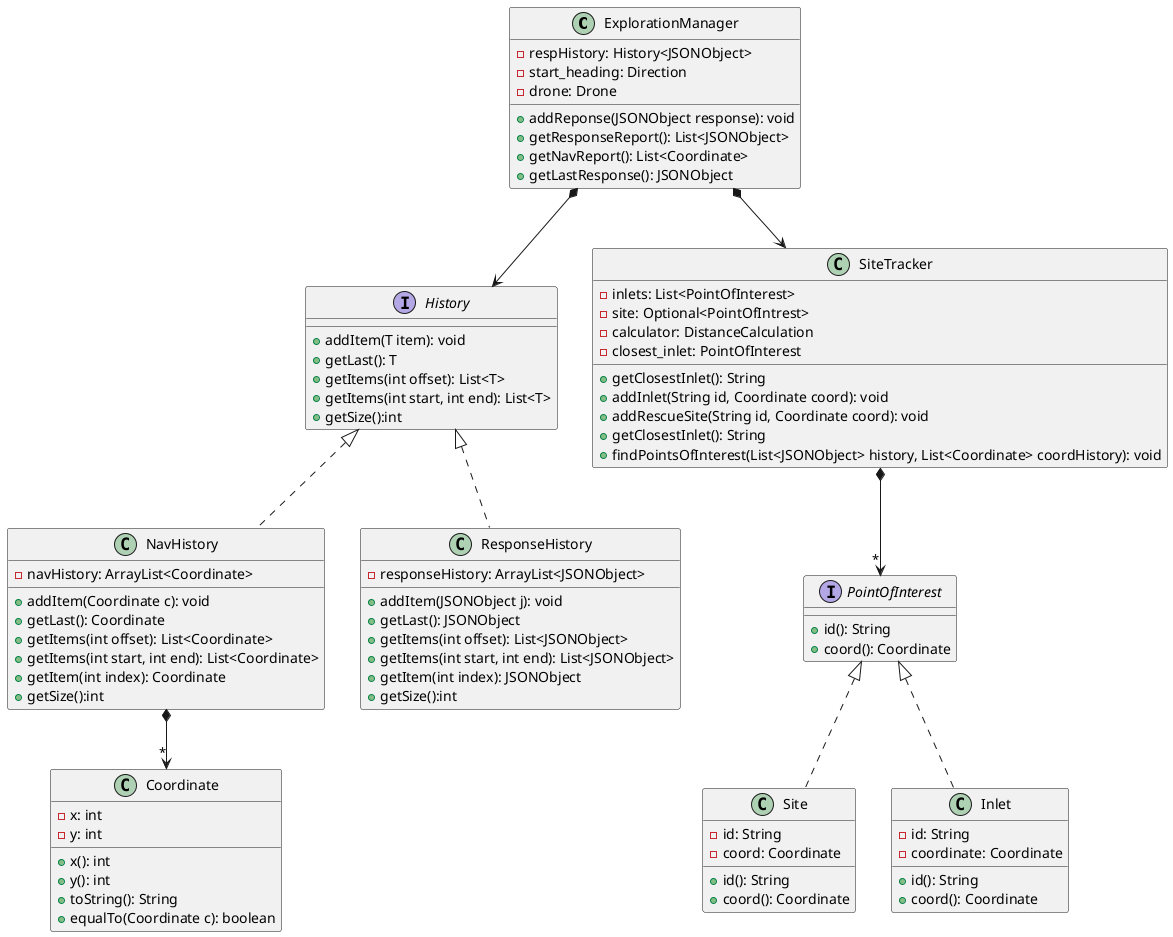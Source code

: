 @startuml

class ExplorationManager {
  -respHistory: History<JSONObject>
  -start_heading: Direction
  -drone: Drone
  +addReponse(JSONObject response): void
  +getResponseReport(): List<JSONObject>
  +getNavReport(): List<Coordinate>
  +getLastResponse(): JSONObject
}

interface History {
  +addItem(T item): void
	+getLast(): T
	+getItems(int offset): List<T>
	+getItems(int start, int end): List<T> 
	+getSize():int 
}

class NavHistory {
  -navHistory: ArrayList<Coordinate>
  +addItem(Coordinate c): void
  +getLast(): Coordinate
  +getItems(int offset): List<Coordinate>
    +getItems(int start, int end): List<Coordinate>
	+getItem(int index): Coordinate
	+getSize():int
}

class ResponseHistory {
  -responseHistory: ArrayList<JSONObject>
  +addItem(JSONObject j): void
  +getLast(): JSONObject
  +getItems(int offset): List<JSONObject>
	+getItems(int start, int end): List<JSONObject> 
	+getItem(int index): JSONObject
	+getSize():int
}


class Coordinate {
  -x: int
  -y: int
  +x(): int
  +y(): int
  +toString(): String
  +equalTo(Coordinate c): boolean
}

class SiteTracker {
  -inlets: List<PointOfInterest>
  -site: Optional<PointOfIntrest>
  -calculator: DistanceCalculation
  -closest_inlet: PointOfInterest
  +getClosestInlet(): String
  +addInlet(String id, Coordinate coord): void
  +addRescueSite(String id, Coordinate coord): void
  +getClosestInlet(): String
  +findPointsOfInterest(List<JSONObject> history, List<Coordinate> coordHistory): void
}

interface PointOfInterest {
  +id(): String
  +coord(): Coordinate
}

class Site {
  -id: String
  -coord: Coordinate
  +id(): String
  +coord(): Coordinate
}

class Inlet {
  -id: String
  -coordinate: Coordinate
  +id(): String
  +coord(): Coordinate
}

ExplorationManager *--> SiteTracker
SiteTracker *--> "*" PointOfInterest
PointOfInterest <|.. Site
PointOfInterest <|.. Inlet
ExplorationManager *--> History
History <|.. ResponseHistory
History <|.. NavHistory
NavHistory *--> "*" Coordinate
@enduml